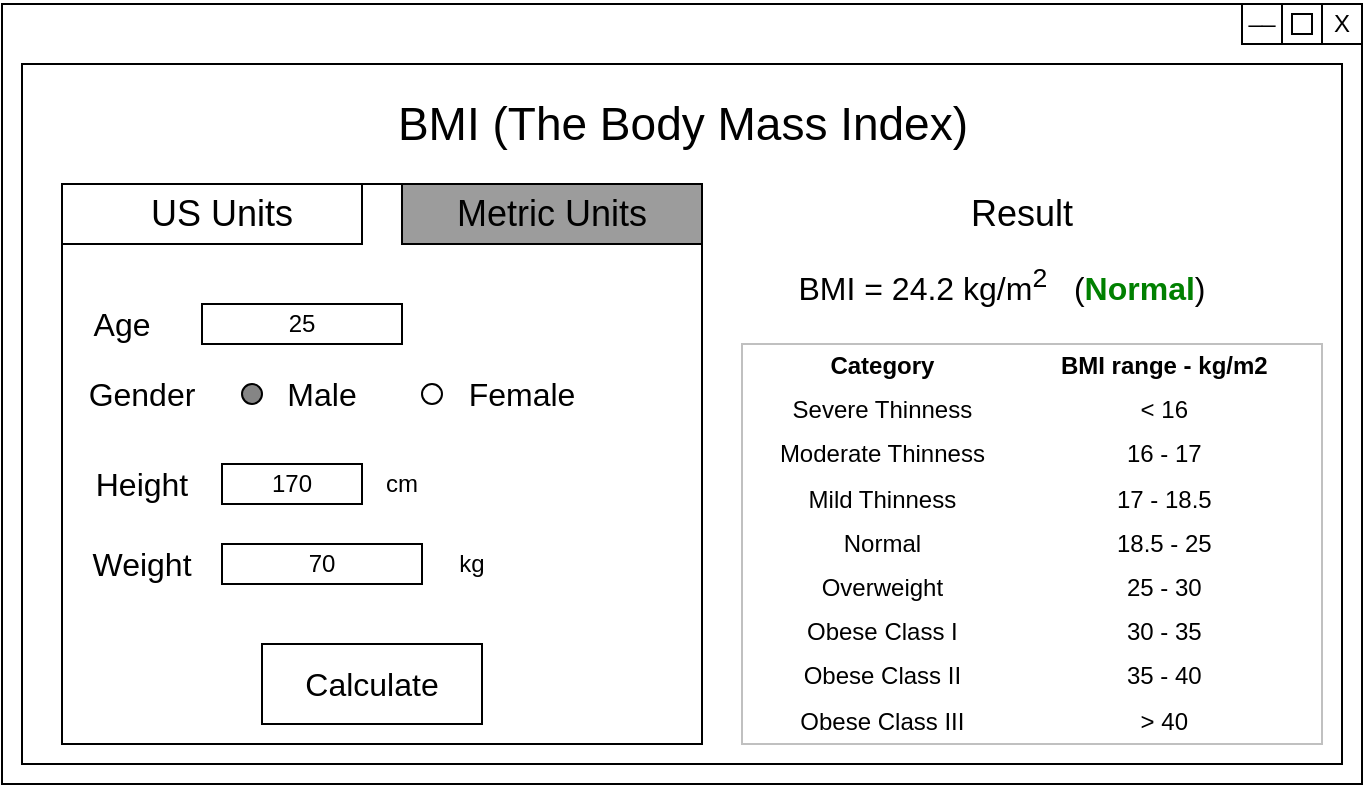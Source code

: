 <mxfile version="12.9.6" type="github">
  <diagram id="9UC1ZBUf9r_J20Ng0Syh" name="Page-1">
    <mxGraphModel dx="868" dy="401" grid="1" gridSize="10" guides="1" tooltips="1" connect="1" arrows="1" fold="1" page="1" pageScale="1" pageWidth="827" pageHeight="1169" math="0" shadow="0">
      <root>
        <mxCell id="0" />
        <mxCell id="1" parent="0" />
        <mxCell id="mh5o7TWo_xymcsIFWV8s-2" value="" style="rounded=0;whiteSpace=wrap;html=1;" parent="1" vertex="1">
          <mxGeometry x="80" y="50" width="680" height="390" as="geometry" />
        </mxCell>
        <mxCell id="mh5o7TWo_xymcsIFWV8s-3" value="" style="rounded=0;whiteSpace=wrap;html=1;" parent="1" vertex="1">
          <mxGeometry x="700" y="50" width="60" height="20" as="geometry" />
        </mxCell>
        <mxCell id="mh5o7TWo_xymcsIFWV8s-5" value="" style="whiteSpace=wrap;html=1;aspect=fixed;" parent="1" vertex="1">
          <mxGeometry x="720" y="50" width="20" height="20" as="geometry" />
        </mxCell>
        <mxCell id="mh5o7TWo_xymcsIFWV8s-6" value="" style="whiteSpace=wrap;html=1;aspect=fixed;" parent="1" vertex="1">
          <mxGeometry x="740" y="50" width="20" height="20" as="geometry" />
        </mxCell>
        <mxCell id="mh5o7TWo_xymcsIFWV8s-10" value="" style="whiteSpace=wrap;html=1;aspect=fixed;" parent="1" vertex="1">
          <mxGeometry x="725" y="55" width="10" height="10" as="geometry" />
        </mxCell>
        <mxCell id="mh5o7TWo_xymcsIFWV8s-14" value="X" style="text;html=1;strokeColor=none;fillColor=none;align=center;verticalAlign=middle;whiteSpace=wrap;rounded=0;" parent="1" vertex="1">
          <mxGeometry x="740" y="50" width="20" height="20" as="geometry" />
        </mxCell>
        <mxCell id="mh5o7TWo_xymcsIFWV8s-15" value="__" style="text;html=1;strokeColor=none;fillColor=none;align=center;verticalAlign=middle;whiteSpace=wrap;rounded=0;" parent="1" vertex="1">
          <mxGeometry x="700" y="50" width="20" height="10" as="geometry" />
        </mxCell>
        <mxCell id="mh5o7TWo_xymcsIFWV8s-16" value="" style="rounded=0;whiteSpace=wrap;html=1;" parent="1" vertex="1">
          <mxGeometry x="90" y="80" width="660" height="350" as="geometry" />
        </mxCell>
        <mxCell id="mh5o7TWo_xymcsIFWV8s-17" value="BMI (The Body Mass Index)" style="text;html=1;strokeColor=none;fillColor=none;align=center;verticalAlign=middle;whiteSpace=wrap;rounded=0;fontSize=23;" parent="1" vertex="1">
          <mxGeometry x="262.5" y="80" width="315" height="60" as="geometry" />
        </mxCell>
        <mxCell id="mh5o7TWo_xymcsIFWV8s-18" value="" style="rounded=0;whiteSpace=wrap;html=1;" parent="1" vertex="1">
          <mxGeometry x="110" y="140" width="320" height="280" as="geometry" />
        </mxCell>
        <mxCell id="mh5o7TWo_xymcsIFWV8s-19" value="&lt;font style=&quot;font-size: 16px&quot;&gt;Age&lt;/font&gt;" style="text;html=1;strokeColor=none;fillColor=none;align=center;verticalAlign=middle;whiteSpace=wrap;rounded=0;" parent="1" vertex="1">
          <mxGeometry x="120" y="200" width="40" height="20" as="geometry" />
        </mxCell>
        <mxCell id="mh5o7TWo_xymcsIFWV8s-20" value="25" style="rounded=0;whiteSpace=wrap;html=1;" parent="1" vertex="1">
          <mxGeometry x="180" y="200" width="100" height="20" as="geometry" />
        </mxCell>
        <mxCell id="mh5o7TWo_xymcsIFWV8s-21" value="&lt;font style=&quot;font-size: 16px&quot;&gt;Gender&lt;/font&gt;" style="text;html=1;strokeColor=none;fillColor=none;align=center;verticalAlign=middle;whiteSpace=wrap;rounded=0;" parent="1" vertex="1">
          <mxGeometry x="130" y="235" width="40" height="20" as="geometry" />
        </mxCell>
        <mxCell id="mh5o7TWo_xymcsIFWV8s-22" value="" style="ellipse;whiteSpace=wrap;html=1;aspect=fixed;fillColor=#858585;" parent="1" vertex="1">
          <mxGeometry x="200" y="240" width="10" height="10" as="geometry" />
        </mxCell>
        <mxCell id="mh5o7TWo_xymcsIFWV8s-23" value="&lt;font style=&quot;font-size: 16px&quot;&gt;Female&lt;/font&gt;" style="text;html=1;strokeColor=none;fillColor=none;align=center;verticalAlign=middle;whiteSpace=wrap;rounded=0;" parent="1" vertex="1">
          <mxGeometry x="320" y="235" width="40" height="20" as="geometry" />
        </mxCell>
        <mxCell id="mh5o7TWo_xymcsIFWV8s-24" value="&lt;font style=&quot;font-size: 16px&quot;&gt;Male&lt;/font&gt;" style="text;html=1;strokeColor=none;fillColor=none;align=center;verticalAlign=middle;whiteSpace=wrap;rounded=0;" parent="1" vertex="1">
          <mxGeometry x="220" y="235" width="40" height="20" as="geometry" />
        </mxCell>
        <mxCell id="mh5o7TWo_xymcsIFWV8s-27" value="" style="ellipse;whiteSpace=wrap;html=1;aspect=fixed;" parent="1" vertex="1">
          <mxGeometry x="290" y="240" width="10" height="10" as="geometry" />
        </mxCell>
        <mxCell id="mh5o7TWo_xymcsIFWV8s-33" value="&lt;font style=&quot;font-size: 16px&quot;&gt;Height&lt;/font&gt;" style="text;html=1;strokeColor=none;fillColor=none;align=center;verticalAlign=middle;whiteSpace=wrap;rounded=0;" parent="1" vertex="1">
          <mxGeometry x="130" y="280" width="40" height="20" as="geometry" />
        </mxCell>
        <mxCell id="mh5o7TWo_xymcsIFWV8s-34" value="&lt;font style=&quot;font-size: 16px&quot;&gt;Weight&lt;/font&gt;" style="text;html=1;strokeColor=none;fillColor=none;align=center;verticalAlign=middle;whiteSpace=wrap;rounded=0;" parent="1" vertex="1">
          <mxGeometry x="130" y="320" width="40" height="20" as="geometry" />
        </mxCell>
        <mxCell id="mh5o7TWo_xymcsIFWV8s-36" value="70" style="rounded=0;whiteSpace=wrap;html=1;" parent="1" vertex="1">
          <mxGeometry x="190" y="320" width="100" height="20" as="geometry" />
        </mxCell>
        <mxCell id="mh5o7TWo_xymcsIFWV8s-37" value="170" style="rounded=0;whiteSpace=wrap;html=1;" parent="1" vertex="1">
          <mxGeometry x="190" y="280" width="70" height="20" as="geometry" />
        </mxCell>
        <mxCell id="mh5o7TWo_xymcsIFWV8s-38" value="" style="rounded=0;whiteSpace=wrap;html=1;fillColor=#FFFFFF;" parent="1" vertex="1">
          <mxGeometry x="110" y="140" width="150" height="30" as="geometry" />
        </mxCell>
        <mxCell id="mh5o7TWo_xymcsIFWV8s-39" value="" style="rounded=0;whiteSpace=wrap;html=1;fillColor=#9C9C9C;" parent="1" vertex="1">
          <mxGeometry x="280" y="140" width="150" height="30" as="geometry" />
        </mxCell>
        <mxCell id="mh5o7TWo_xymcsIFWV8s-40" value="&lt;font style=&quot;font-size: 18px&quot;&gt;US Units&lt;/font&gt;" style="text;html=1;strokeColor=none;fillColor=none;align=center;verticalAlign=middle;whiteSpace=wrap;rounded=0;" parent="1" vertex="1">
          <mxGeometry x="150" y="135" width="80" height="40" as="geometry" />
        </mxCell>
        <mxCell id="mh5o7TWo_xymcsIFWV8s-41" value="&lt;font style=&quot;font-size: 18px&quot;&gt;Metric&amp;nbsp;Units&lt;/font&gt;" style="text;html=1;strokeColor=none;fillColor=none;align=center;verticalAlign=middle;whiteSpace=wrap;rounded=0;" parent="1" vertex="1">
          <mxGeometry x="315" y="135" width="80" height="40" as="geometry" />
        </mxCell>
        <mxCell id="mh5o7TWo_xymcsIFWV8s-45" value="cm" style="text;html=1;strokeColor=none;fillColor=none;align=center;verticalAlign=middle;whiteSpace=wrap;rounded=0;" parent="1" vertex="1">
          <mxGeometry x="260" y="280" width="40" height="20" as="geometry" />
        </mxCell>
        <mxCell id="mh5o7TWo_xymcsIFWV8s-47" value="kg" style="text;html=1;strokeColor=none;fillColor=none;align=center;verticalAlign=middle;whiteSpace=wrap;rounded=0;" parent="1" vertex="1">
          <mxGeometry x="290" y="320" width="50" height="20" as="geometry" />
        </mxCell>
        <mxCell id="mh5o7TWo_xymcsIFWV8s-48" value="" style="rounded=0;whiteSpace=wrap;html=1;" parent="1" vertex="1">
          <mxGeometry x="210" y="370" width="110" height="40" as="geometry" />
        </mxCell>
        <mxCell id="mh5o7TWo_xymcsIFWV8s-49" value="Calculate" style="text;html=1;strokeColor=none;fillColor=none;align=center;verticalAlign=middle;whiteSpace=wrap;rounded=0;strokeWidth=2;fontSize=16;" parent="1" vertex="1">
          <mxGeometry x="230" y="370" width="70" height="40" as="geometry" />
        </mxCell>
        <mxCell id="kIUBt5g5AQ-HxvyDtM41-1" value="&lt;font style=&quot;font-size: 18px&quot;&gt;Result&lt;/font&gt;" style="text;html=1;strokeColor=none;fillColor=none;align=center;verticalAlign=middle;whiteSpace=wrap;rounded=0;" parent="1" vertex="1">
          <mxGeometry x="550" y="135" width="80" height="40" as="geometry" />
        </mxCell>
        <mxCell id="kIUBt5g5AQ-HxvyDtM41-2" value="&lt;font style=&quot;font-size: 16px&quot;&gt;&lt;span style=&quot;font-family: &amp;#34;arial&amp;#34; , &amp;#34;helvetica&amp;#34; , sans-serif ; text-align: left ; background-color: rgb(255 , 255 , 255)&quot;&gt;BMI = 24.2 kg/m&lt;sup&gt;2&lt;/sup&gt;&lt;/span&gt;&lt;span style=&quot;font-family: &amp;#34;arial&amp;#34; , &amp;#34;helvetica&amp;#34; , sans-serif ; text-align: left ; background-color: rgb(255 , 255 , 255)&quot;&gt;&amp;nbsp;&amp;nbsp; (&lt;/span&gt;&lt;font color=&quot;green&quot; style=&quot;font-family: &amp;#34;arial&amp;#34; , &amp;#34;helvetica&amp;#34; , sans-serif ; text-align: left ; background-color: rgb(255 , 255 , 255) ; font-size: 16px&quot;&gt;&lt;b&gt;Normal&lt;/b&gt;&lt;/font&gt;&lt;span style=&quot;font-family: &amp;#34;arial&amp;#34; , &amp;#34;helvetica&amp;#34; , sans-serif ; text-align: left ; background-color: rgb(255 , 255 , 255)&quot;&gt;)&lt;/span&gt;&lt;/font&gt;" style="text;html=1;strokeColor=none;fillColor=none;align=center;verticalAlign=middle;whiteSpace=wrap;rounded=0;" parent="1" vertex="1">
          <mxGeometry x="460" y="170" width="240" height="40" as="geometry" />
        </mxCell>
        <mxCell id="kIUBt5g5AQ-HxvyDtM41-4" value="&lt;table border=&quot;0&quot; width=&quot;100%&quot; style=&quot;width: 100% ; height: 100% ; border-collapse: collapse&quot;&gt;&lt;tbody&gt;&lt;tr&gt;&lt;td&gt;&lt;b&gt;Category&lt;/b&gt;&lt;/td&gt;&lt;td&gt;&lt;b&gt;BMI range - kg/m2&lt;/b&gt;&lt;/td&gt;&lt;td&gt;&lt;br&gt;&lt;/td&gt;&lt;td&gt;&lt;b&gt;&lt;br&gt;&lt;/b&gt;&lt;/td&gt;&lt;td&gt;&lt;br&gt;&lt;/td&gt;&lt;/tr&gt;&lt;tr&gt;&lt;td&gt;Severe Thinness&lt;/td&gt;&lt;td&gt;&amp;lt; 16&lt;br&gt;&lt;/td&gt;&lt;td&gt;&lt;br&gt;&lt;/td&gt;&lt;/tr&gt;&lt;tr&gt;&lt;td&gt;Moderate Thinness&lt;br&gt;&lt;/td&gt;&lt;td&gt;16 - 17&lt;/td&gt;&lt;td&gt;&lt;br&gt;&lt;/td&gt;&lt;/tr&gt;&lt;tr&gt;&lt;td&gt;Mild Thinness&lt;/td&gt;&lt;td&gt;17 - 18.5&lt;/td&gt;&lt;td&gt;&lt;br&gt;&lt;/td&gt;&lt;/tr&gt;&lt;tr&gt;&lt;td&gt;Normal&lt;br&gt;&lt;/td&gt;&lt;td&gt;18.5 - 25&lt;/td&gt;&lt;td&gt;&lt;br&gt;&lt;/td&gt;&lt;/tr&gt;&lt;tr&gt;&lt;td&gt;Overweight&lt;br&gt;&lt;/td&gt;&lt;td&gt;25 - 30&lt;/td&gt;&lt;td&gt;&lt;br&gt;&lt;/td&gt;&lt;/tr&gt;&lt;tr&gt;&lt;td&gt;Obese Class I&lt;br&gt;&lt;/td&gt;&lt;td&gt;30 - 35&lt;/td&gt;&lt;td&gt;&lt;br&gt;&lt;/td&gt;&lt;/tr&gt;&lt;tr&gt;&lt;td&gt;Obese Class II&lt;br&gt;&lt;/td&gt;&lt;td&gt;35 - 40&lt;/td&gt;&lt;td&gt;&lt;br&gt;&lt;/td&gt;&lt;/tr&gt;&lt;tr&gt;&lt;td&gt;Obese Class III&lt;br&gt;&lt;/td&gt;&lt;td&gt;&amp;gt; 40&lt;/td&gt;&lt;td&gt;&lt;br&gt;&lt;/td&gt;&lt;/tr&gt;&lt;/tbody&gt;&lt;/table&gt;" style="text;html=1;strokeColor=#c0c0c0;fillColor=none;overflow=fill;spacing=-1;align=center;" parent="1" vertex="1">
          <mxGeometry x="450" y="220" width="290" height="200" as="geometry" />
        </mxCell>
      </root>
    </mxGraphModel>
  </diagram>
</mxfile>
